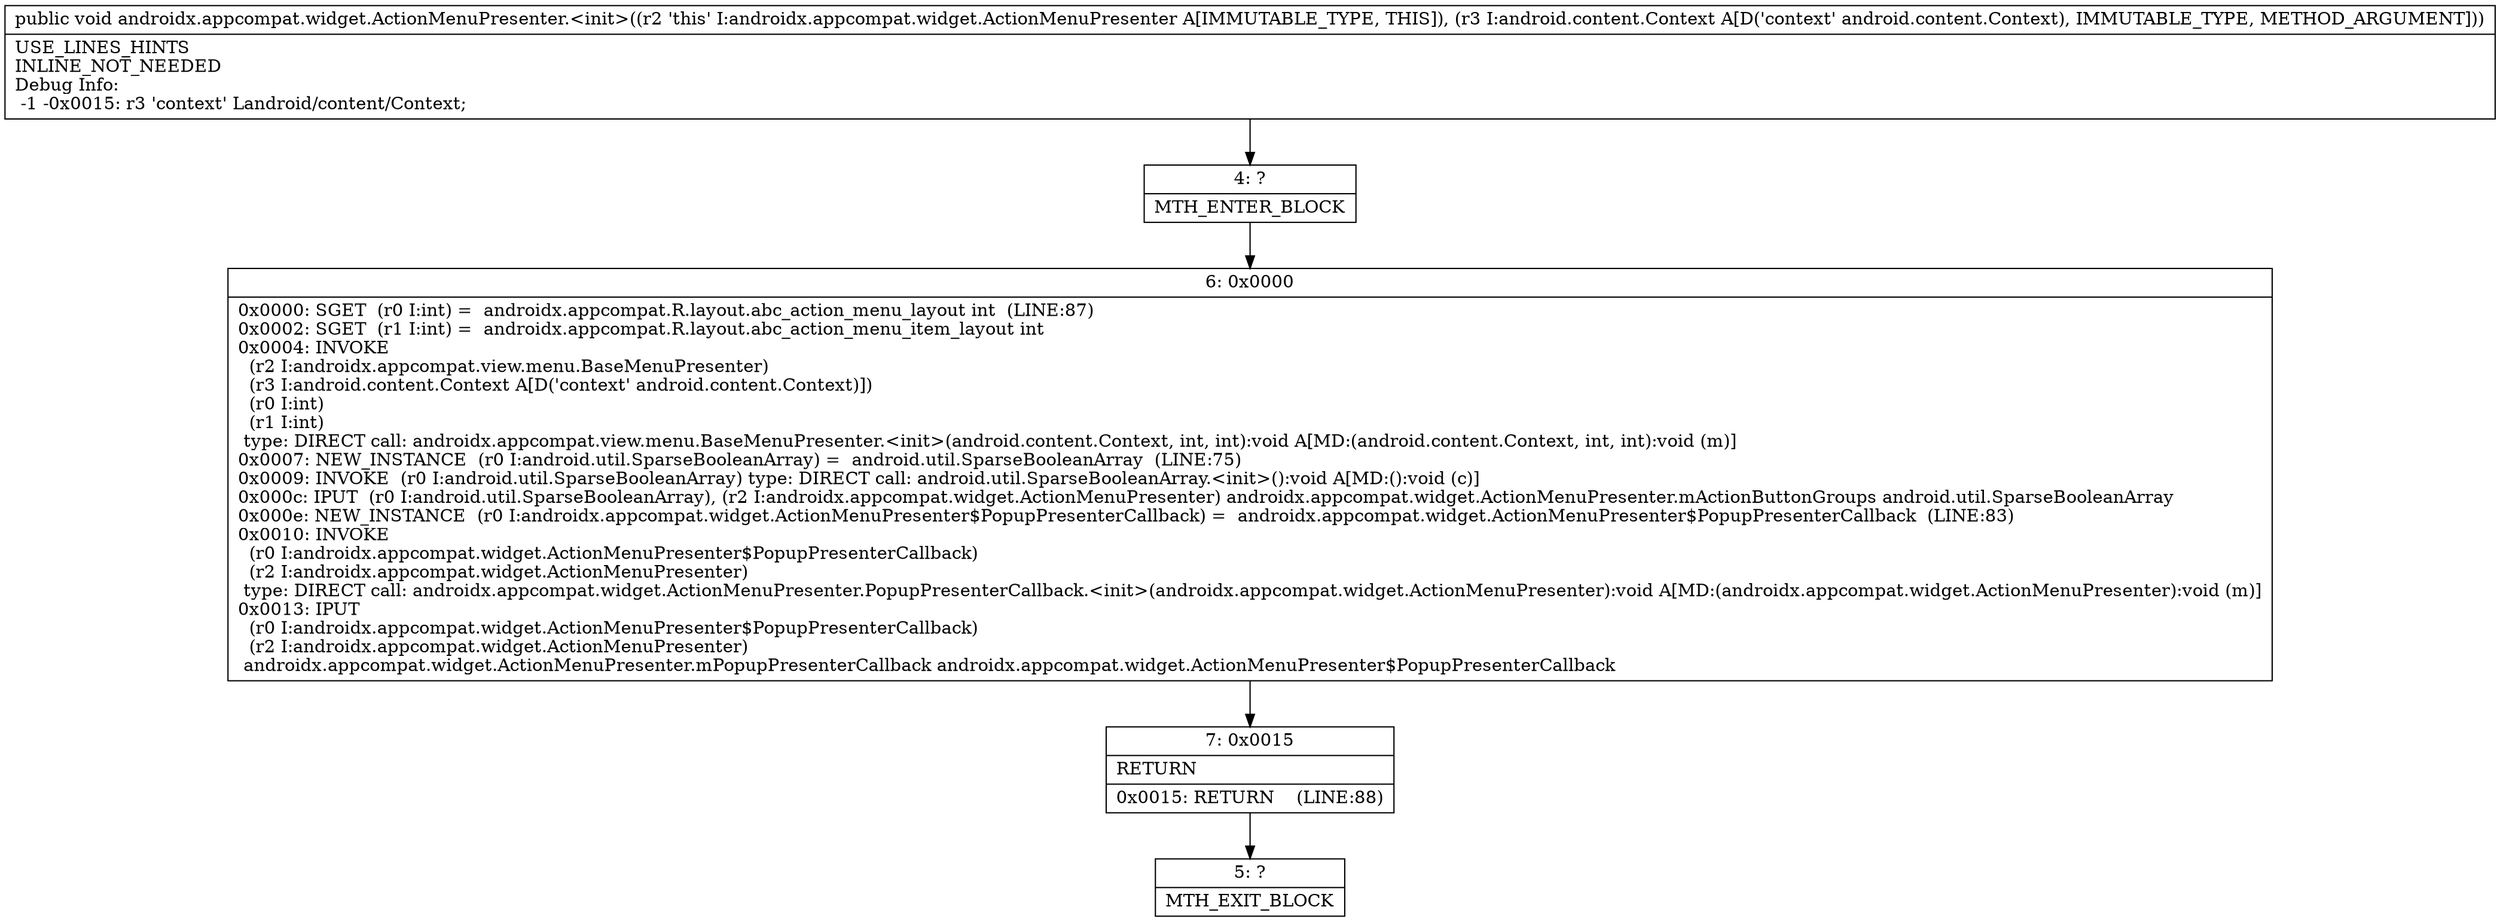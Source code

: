 digraph "CFG forandroidx.appcompat.widget.ActionMenuPresenter.\<init\>(Landroid\/content\/Context;)V" {
Node_4 [shape=record,label="{4\:\ ?|MTH_ENTER_BLOCK\l}"];
Node_6 [shape=record,label="{6\:\ 0x0000|0x0000: SGET  (r0 I:int) =  androidx.appcompat.R.layout.abc_action_menu_layout int  (LINE:87)\l0x0002: SGET  (r1 I:int) =  androidx.appcompat.R.layout.abc_action_menu_item_layout int \l0x0004: INVOKE  \l  (r2 I:androidx.appcompat.view.menu.BaseMenuPresenter)\l  (r3 I:android.content.Context A[D('context' android.content.Context)])\l  (r0 I:int)\l  (r1 I:int)\l type: DIRECT call: androidx.appcompat.view.menu.BaseMenuPresenter.\<init\>(android.content.Context, int, int):void A[MD:(android.content.Context, int, int):void (m)]\l0x0007: NEW_INSTANCE  (r0 I:android.util.SparseBooleanArray) =  android.util.SparseBooleanArray  (LINE:75)\l0x0009: INVOKE  (r0 I:android.util.SparseBooleanArray) type: DIRECT call: android.util.SparseBooleanArray.\<init\>():void A[MD:():void (c)]\l0x000c: IPUT  (r0 I:android.util.SparseBooleanArray), (r2 I:androidx.appcompat.widget.ActionMenuPresenter) androidx.appcompat.widget.ActionMenuPresenter.mActionButtonGroups android.util.SparseBooleanArray \l0x000e: NEW_INSTANCE  (r0 I:androidx.appcompat.widget.ActionMenuPresenter$PopupPresenterCallback) =  androidx.appcompat.widget.ActionMenuPresenter$PopupPresenterCallback  (LINE:83)\l0x0010: INVOKE  \l  (r0 I:androidx.appcompat.widget.ActionMenuPresenter$PopupPresenterCallback)\l  (r2 I:androidx.appcompat.widget.ActionMenuPresenter)\l type: DIRECT call: androidx.appcompat.widget.ActionMenuPresenter.PopupPresenterCallback.\<init\>(androidx.appcompat.widget.ActionMenuPresenter):void A[MD:(androidx.appcompat.widget.ActionMenuPresenter):void (m)]\l0x0013: IPUT  \l  (r0 I:androidx.appcompat.widget.ActionMenuPresenter$PopupPresenterCallback)\l  (r2 I:androidx.appcompat.widget.ActionMenuPresenter)\l androidx.appcompat.widget.ActionMenuPresenter.mPopupPresenterCallback androidx.appcompat.widget.ActionMenuPresenter$PopupPresenterCallback \l}"];
Node_7 [shape=record,label="{7\:\ 0x0015|RETURN\l|0x0015: RETURN    (LINE:88)\l}"];
Node_5 [shape=record,label="{5\:\ ?|MTH_EXIT_BLOCK\l}"];
MethodNode[shape=record,label="{public void androidx.appcompat.widget.ActionMenuPresenter.\<init\>((r2 'this' I:androidx.appcompat.widget.ActionMenuPresenter A[IMMUTABLE_TYPE, THIS]), (r3 I:android.content.Context A[D('context' android.content.Context), IMMUTABLE_TYPE, METHOD_ARGUMENT]))  | USE_LINES_HINTS\lINLINE_NOT_NEEDED\lDebug Info:\l  \-1 \-0x0015: r3 'context' Landroid\/content\/Context;\l}"];
MethodNode -> Node_4;Node_4 -> Node_6;
Node_6 -> Node_7;
Node_7 -> Node_5;
}

